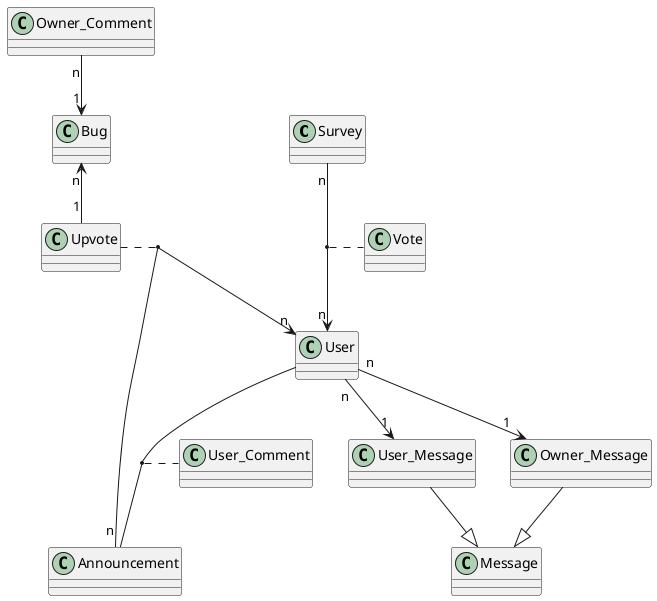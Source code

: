 @startuml
Survey "n" --> "n" User

Announcement "n" --> "n" User
Upvote "1" -up-> "n" Bug
Owner_Comment "n" -down-> "1" Bug

User "n" --> "1" User_Message
User "n"--> "1" Owner_Message
User_Message  --|>  Message
Owner_Message  --|> Message

(Survey,User)..Vote
(User, Announcement).. Upvote
(User, Announcement).. User_Comment

class Announcement {}
class Survey {}
class Vote {}
class User {}
class User_Message {}
class Owner_Message {}
class Message {}
class Upvote {}
class Bug {}
class Owner_Comment {}
class User_Comment {}

@enduml